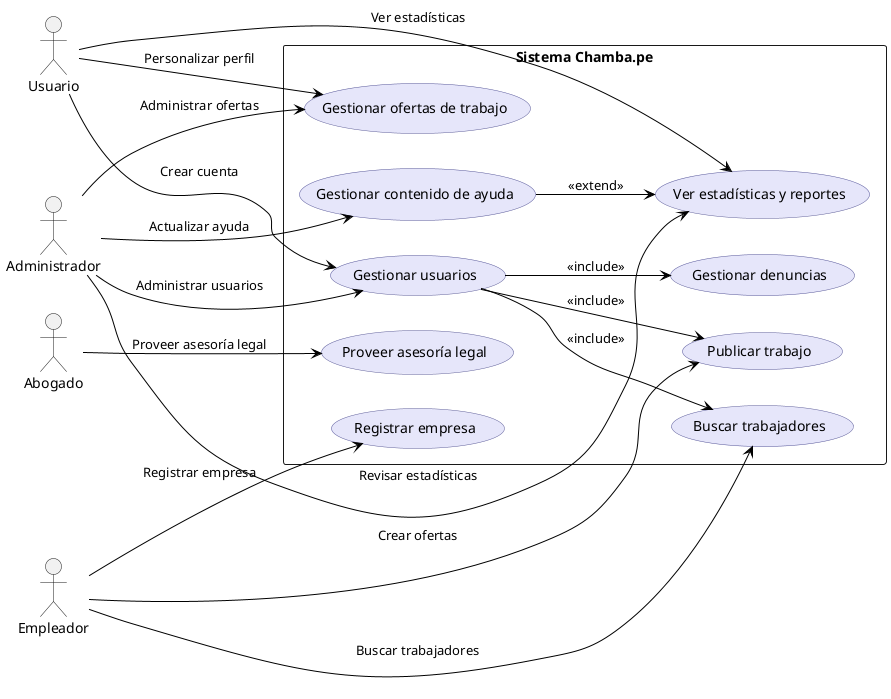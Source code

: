 @startuml uml
left to right direction
skinparam packageStyle rectangle
skinparam backgroundColor #ffffff
skinparam usecase {
  BackgroundColor #e6e6fa
  BorderColor #5a5a99
  ArrowColor Black
  FontColor Black
}

actor "Abogado" as Abogado
actor "Administrador" as Administrador
actor "Usuario" as Usuario
actor "Empleador" as Empleador

rectangle "Sistema Chamba.pe" {

  ' Casos de uso generales
  usecase "Gestionar usuarios" as UC01
  usecase "Gestionar denuncias" as UC02
  usecase "Gestionar ofertas de trabajo" as UC03
  usecase "Gestionar contenido de ayuda" as UC04
  usecase "Ver estadísticas y reportes" as UC05
  usecase "Registrar empresa" as UC06
  usecase "Publicar trabajo" as UC07
  usecase "Buscar trabajadores" as UC08
  usecase "Proveer asesoría legal" as UC09

  ' Relaciones include/extend
  UC01 --> UC02 : <<include>>
  UC01 --> UC07 : <<include>>
  UC01 --> UC08 : <<include>>
  UC04 --> UC05 : <<extend>>

}

' Relaciones de actores con casos de uso
Abogado --> UC09 : Proveer asesoría legal
Administrador --> UC01 : Administrar usuarios
Administrador --> UC03 : Administrar ofertas
Administrador --> UC04 : Actualizar ayuda
Administrador --> UC05 : Revisar estadísticas
Empleador --> UC06 : Registrar empresa
Empleador --> UC07 : Crear ofertas
Empleador --> UC08 : Buscar trabajadores
Usuario --> UC01 : Crear cuenta
Usuario --> UC03 : Personalizar perfil
Usuario --> UC05 : Ver estadísticas

@enduml
